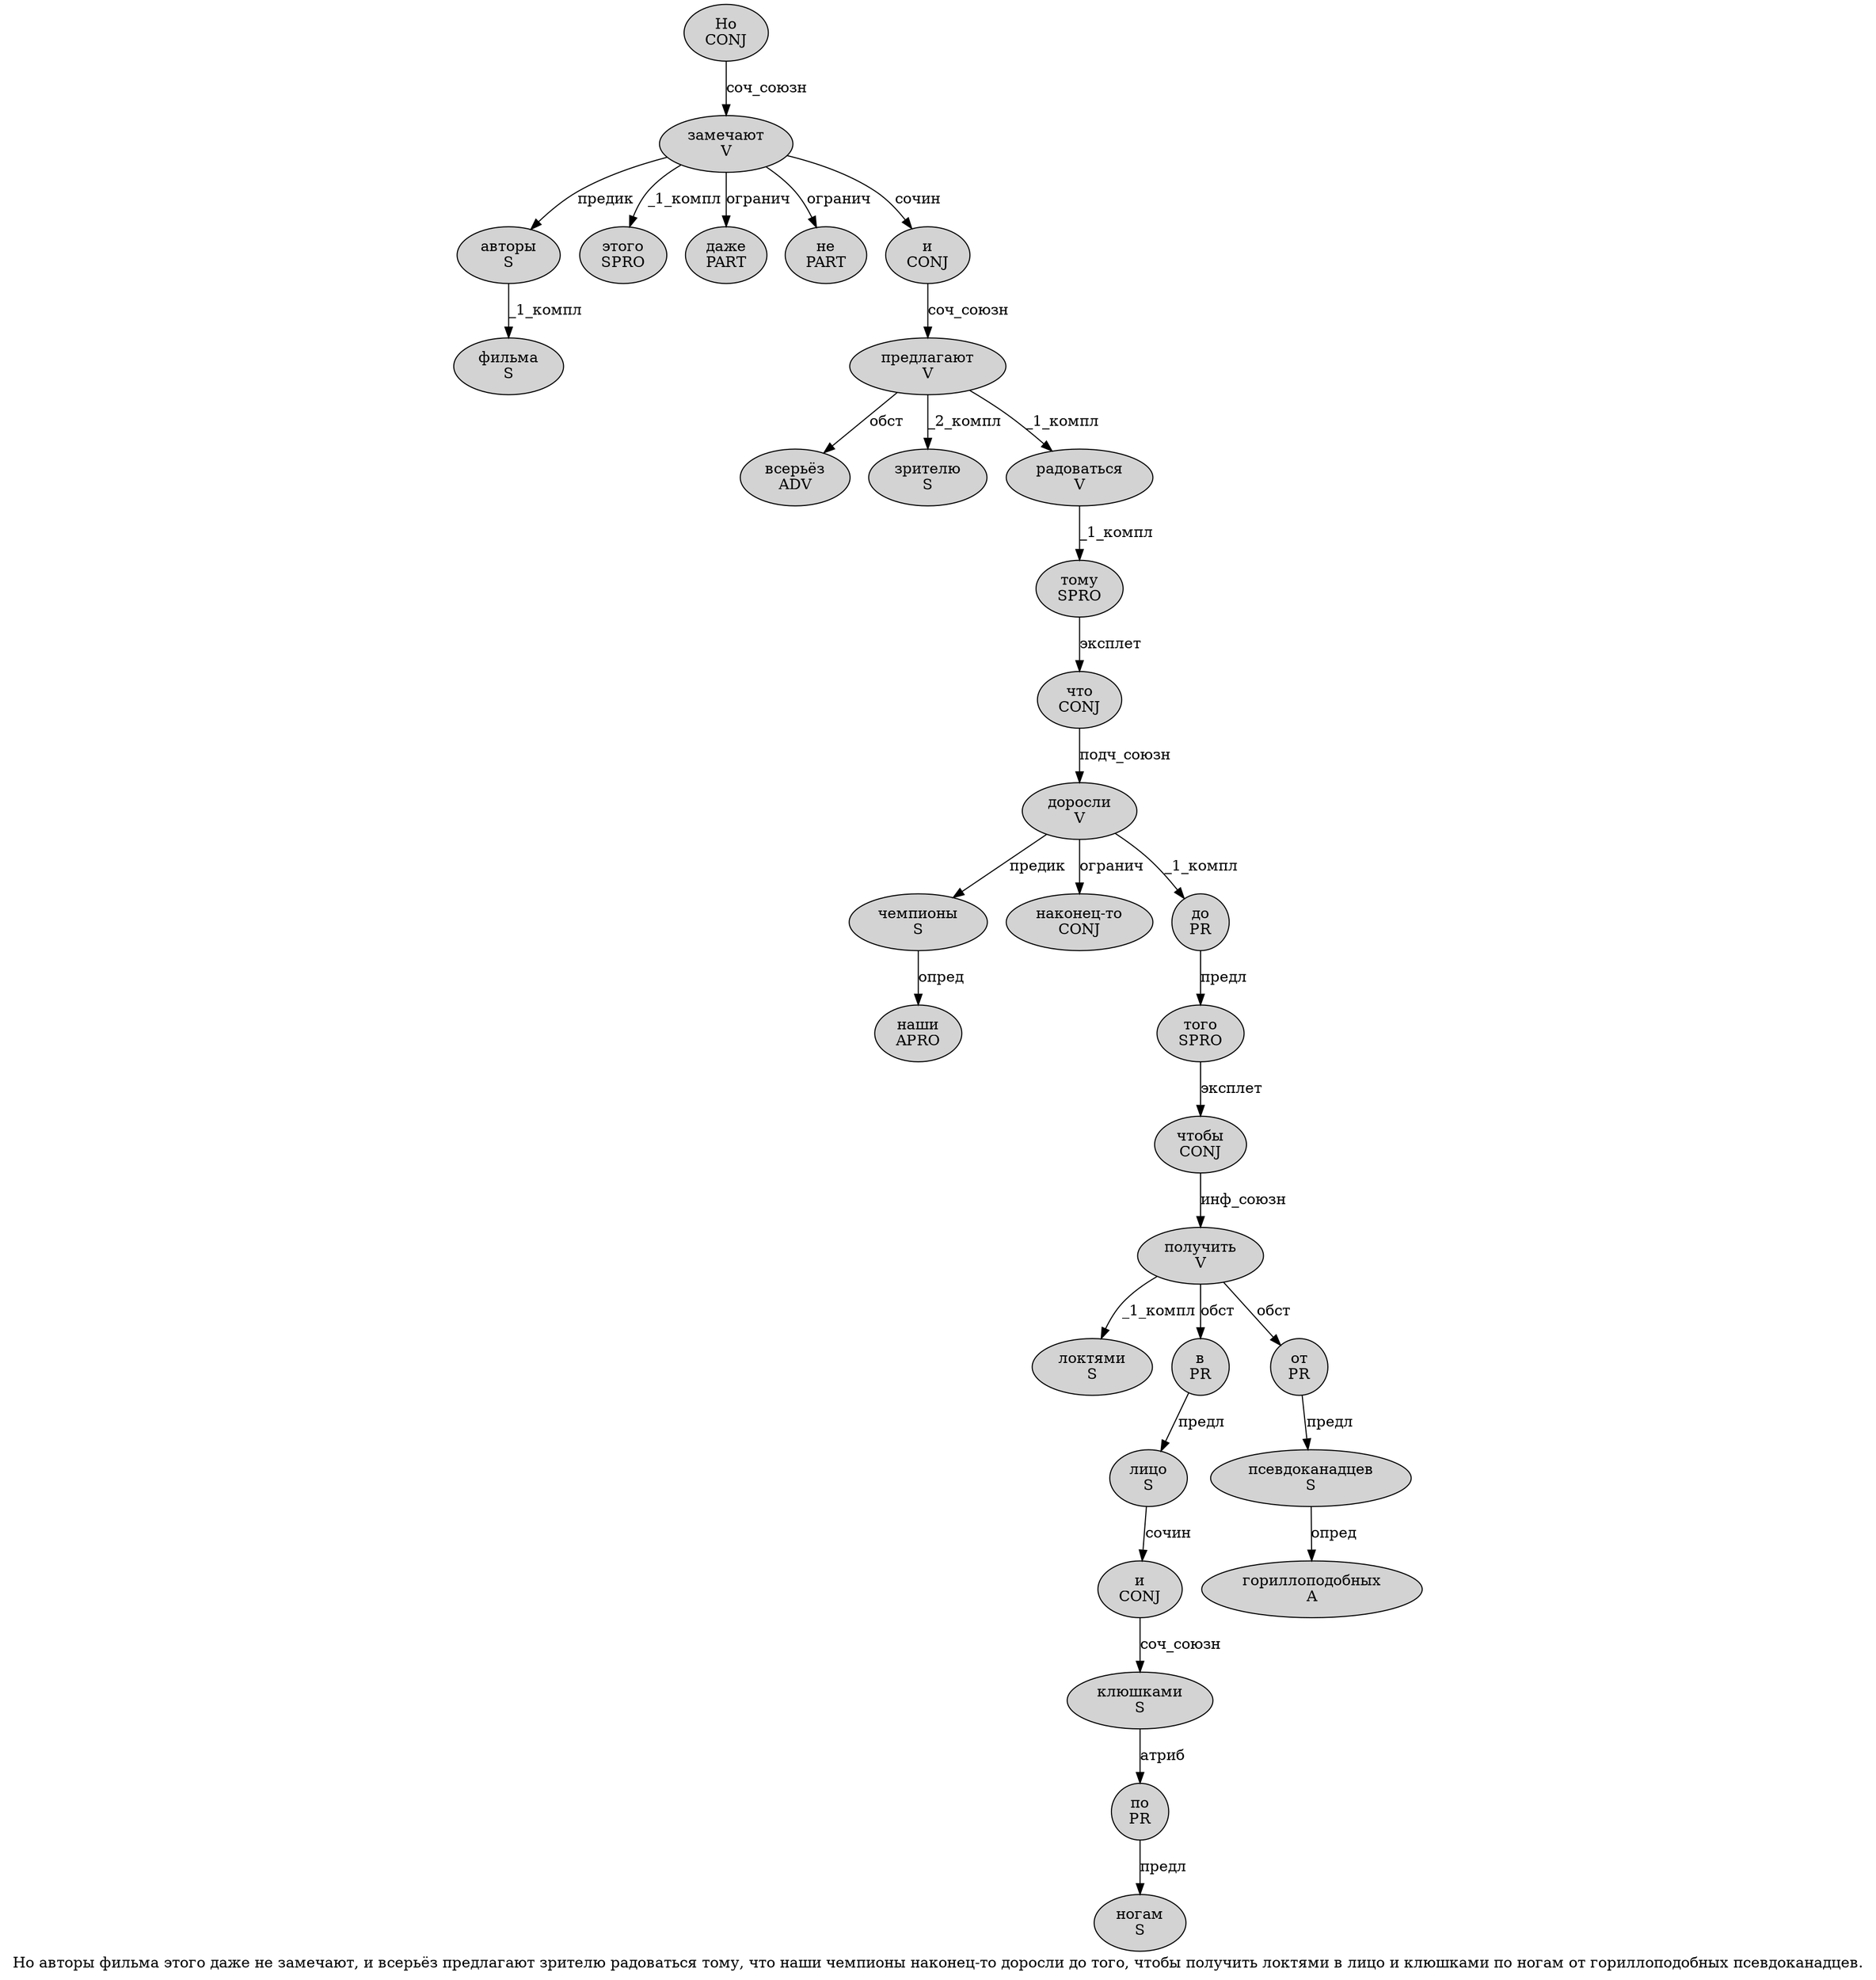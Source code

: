 digraph SENTENCE_3573 {
	graph [label="Но авторы фильма этого даже не замечают, и всерьёз предлагают зрителю радоваться тому, что наши чемпионы наконец-то доросли до того, чтобы получить локтями в лицо и клюшками по ногам от гориллоподобных псевдоканадцев."]
	node [style=filled]
		0 [label="Но
CONJ" color="" fillcolor=lightgray penwidth=1 shape=ellipse]
		1 [label="авторы
S" color="" fillcolor=lightgray penwidth=1 shape=ellipse]
		2 [label="фильма
S" color="" fillcolor=lightgray penwidth=1 shape=ellipse]
		3 [label="этого
SPRO" color="" fillcolor=lightgray penwidth=1 shape=ellipse]
		4 [label="даже
PART" color="" fillcolor=lightgray penwidth=1 shape=ellipse]
		5 [label="не
PART" color="" fillcolor=lightgray penwidth=1 shape=ellipse]
		6 [label="замечают
V" color="" fillcolor=lightgray penwidth=1 shape=ellipse]
		8 [label="и
CONJ" color="" fillcolor=lightgray penwidth=1 shape=ellipse]
		9 [label="всерьёз
ADV" color="" fillcolor=lightgray penwidth=1 shape=ellipse]
		10 [label="предлагают
V" color="" fillcolor=lightgray penwidth=1 shape=ellipse]
		11 [label="зрителю
S" color="" fillcolor=lightgray penwidth=1 shape=ellipse]
		12 [label="радоваться
V" color="" fillcolor=lightgray penwidth=1 shape=ellipse]
		13 [label="тому
SPRO" color="" fillcolor=lightgray penwidth=1 shape=ellipse]
		15 [label="что
CONJ" color="" fillcolor=lightgray penwidth=1 shape=ellipse]
		16 [label="наши
APRO" color="" fillcolor=lightgray penwidth=1 shape=ellipse]
		17 [label="чемпионы
S" color="" fillcolor=lightgray penwidth=1 shape=ellipse]
		18 [label="наконец-то
CONJ" color="" fillcolor=lightgray penwidth=1 shape=ellipse]
		19 [label="доросли
V" color="" fillcolor=lightgray penwidth=1 shape=ellipse]
		20 [label="до
PR" color="" fillcolor=lightgray penwidth=1 shape=ellipse]
		21 [label="того
SPRO" color="" fillcolor=lightgray penwidth=1 shape=ellipse]
		23 [label="чтобы
CONJ" color="" fillcolor=lightgray penwidth=1 shape=ellipse]
		24 [label="получить
V" color="" fillcolor=lightgray penwidth=1 shape=ellipse]
		25 [label="локтями
S" color="" fillcolor=lightgray penwidth=1 shape=ellipse]
		26 [label="в
PR" color="" fillcolor=lightgray penwidth=1 shape=ellipse]
		27 [label="лицо
S" color="" fillcolor=lightgray penwidth=1 shape=ellipse]
		28 [label="и
CONJ" color="" fillcolor=lightgray penwidth=1 shape=ellipse]
		29 [label="клюшками
S" color="" fillcolor=lightgray penwidth=1 shape=ellipse]
		30 [label="по
PR" color="" fillcolor=lightgray penwidth=1 shape=ellipse]
		31 [label="ногам
S" color="" fillcolor=lightgray penwidth=1 shape=ellipse]
		32 [label="от
PR" color="" fillcolor=lightgray penwidth=1 shape=ellipse]
		33 [label="гориллоподобных
A" color="" fillcolor=lightgray penwidth=1 shape=ellipse]
		34 [label="псевдоканадцев
S" color="" fillcolor=lightgray penwidth=1 shape=ellipse]
			10 -> 9 [label="обст"]
			10 -> 11 [label="_2_компл"]
			10 -> 12 [label="_1_компл"]
			26 -> 27 [label="предл"]
			24 -> 25 [label="_1_компл"]
			24 -> 26 [label="обст"]
			24 -> 32 [label="обст"]
			23 -> 24 [label="инф_союзн"]
			28 -> 29 [label="соч_союзн"]
			21 -> 23 [label="эксплет"]
			8 -> 10 [label="соч_союзн"]
			32 -> 34 [label="предл"]
			0 -> 6 [label="соч_союзн"]
			34 -> 33 [label="опред"]
			20 -> 21 [label="предл"]
			19 -> 17 [label="предик"]
			19 -> 18 [label="огранич"]
			19 -> 20 [label="_1_компл"]
			1 -> 2 [label="_1_компл"]
			29 -> 30 [label="атриб"]
			6 -> 1 [label="предик"]
			6 -> 3 [label="_1_компл"]
			6 -> 4 [label="огранич"]
			6 -> 5 [label="огранич"]
			6 -> 8 [label="сочин"]
			13 -> 15 [label="эксплет"]
			15 -> 19 [label="подч_союзн"]
			12 -> 13 [label="_1_компл"]
			30 -> 31 [label="предл"]
			17 -> 16 [label="опред"]
			27 -> 28 [label="сочин"]
}